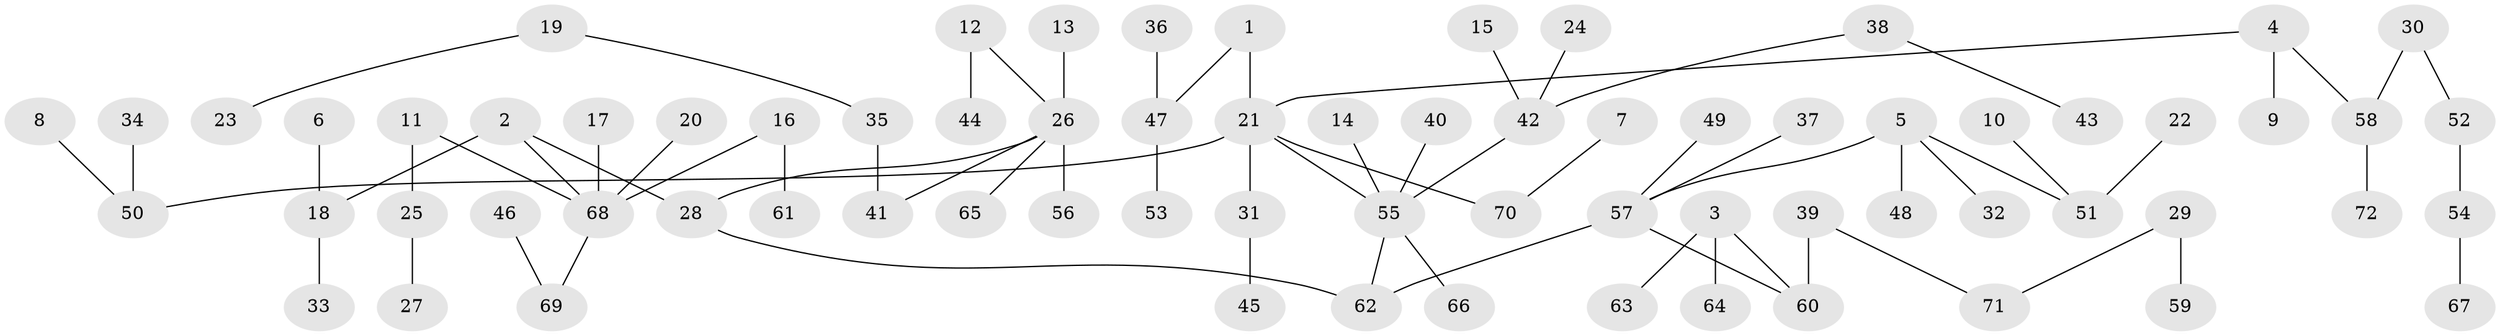 // original degree distribution, {5: 0.03496503496503497, 6: 0.013986013986013986, 8: 0.013986013986013986, 7: 0.006993006993006993, 2: 0.21678321678321677, 4: 0.06993006993006994, 1: 0.5384615384615384, 3: 0.1048951048951049}
// Generated by graph-tools (version 1.1) at 2025/45/03/06/25 01:45:10]
// undirected, 72 vertices, 71 edges
graph export_dot {
graph [start="1"]
  node [color=gray90,style=filled];
  1;
  2;
  3;
  4;
  5;
  6;
  7;
  8;
  9;
  10;
  11;
  12;
  13;
  14;
  15;
  16;
  17;
  18;
  19;
  20;
  21;
  22;
  23;
  24;
  25;
  26;
  27;
  28;
  29;
  30;
  31;
  32;
  33;
  34;
  35;
  36;
  37;
  38;
  39;
  40;
  41;
  42;
  43;
  44;
  45;
  46;
  47;
  48;
  49;
  50;
  51;
  52;
  53;
  54;
  55;
  56;
  57;
  58;
  59;
  60;
  61;
  62;
  63;
  64;
  65;
  66;
  67;
  68;
  69;
  70;
  71;
  72;
  1 -- 21 [weight=1.0];
  1 -- 47 [weight=1.0];
  2 -- 18 [weight=1.0];
  2 -- 28 [weight=1.0];
  2 -- 68 [weight=1.0];
  3 -- 60 [weight=1.0];
  3 -- 63 [weight=1.0];
  3 -- 64 [weight=1.0];
  4 -- 9 [weight=1.0];
  4 -- 21 [weight=1.0];
  4 -- 58 [weight=1.0];
  5 -- 32 [weight=1.0];
  5 -- 48 [weight=1.0];
  5 -- 51 [weight=1.0];
  5 -- 57 [weight=1.0];
  6 -- 18 [weight=1.0];
  7 -- 70 [weight=1.0];
  8 -- 50 [weight=1.0];
  10 -- 51 [weight=1.0];
  11 -- 25 [weight=1.0];
  11 -- 68 [weight=1.0];
  12 -- 26 [weight=1.0];
  12 -- 44 [weight=1.0];
  13 -- 26 [weight=1.0];
  14 -- 55 [weight=1.0];
  15 -- 42 [weight=1.0];
  16 -- 61 [weight=1.0];
  16 -- 68 [weight=1.0];
  17 -- 68 [weight=1.0];
  18 -- 33 [weight=1.0];
  19 -- 23 [weight=1.0];
  19 -- 35 [weight=1.0];
  20 -- 68 [weight=1.0];
  21 -- 31 [weight=1.0];
  21 -- 50 [weight=1.0];
  21 -- 55 [weight=1.0];
  21 -- 70 [weight=1.0];
  22 -- 51 [weight=1.0];
  24 -- 42 [weight=1.0];
  25 -- 27 [weight=1.0];
  26 -- 28 [weight=1.0];
  26 -- 41 [weight=1.0];
  26 -- 56 [weight=1.0];
  26 -- 65 [weight=1.0];
  28 -- 62 [weight=1.0];
  29 -- 59 [weight=1.0];
  29 -- 71 [weight=1.0];
  30 -- 52 [weight=1.0];
  30 -- 58 [weight=1.0];
  31 -- 45 [weight=1.0];
  34 -- 50 [weight=1.0];
  35 -- 41 [weight=1.0];
  36 -- 47 [weight=1.0];
  37 -- 57 [weight=1.0];
  38 -- 42 [weight=1.0];
  38 -- 43 [weight=1.0];
  39 -- 60 [weight=1.0];
  39 -- 71 [weight=1.0];
  40 -- 55 [weight=1.0];
  42 -- 55 [weight=1.0];
  46 -- 69 [weight=1.0];
  47 -- 53 [weight=1.0];
  49 -- 57 [weight=1.0];
  52 -- 54 [weight=1.0];
  54 -- 67 [weight=1.0];
  55 -- 62 [weight=1.0];
  55 -- 66 [weight=1.0];
  57 -- 60 [weight=1.0];
  57 -- 62 [weight=1.0];
  58 -- 72 [weight=1.0];
  68 -- 69 [weight=1.0];
}
